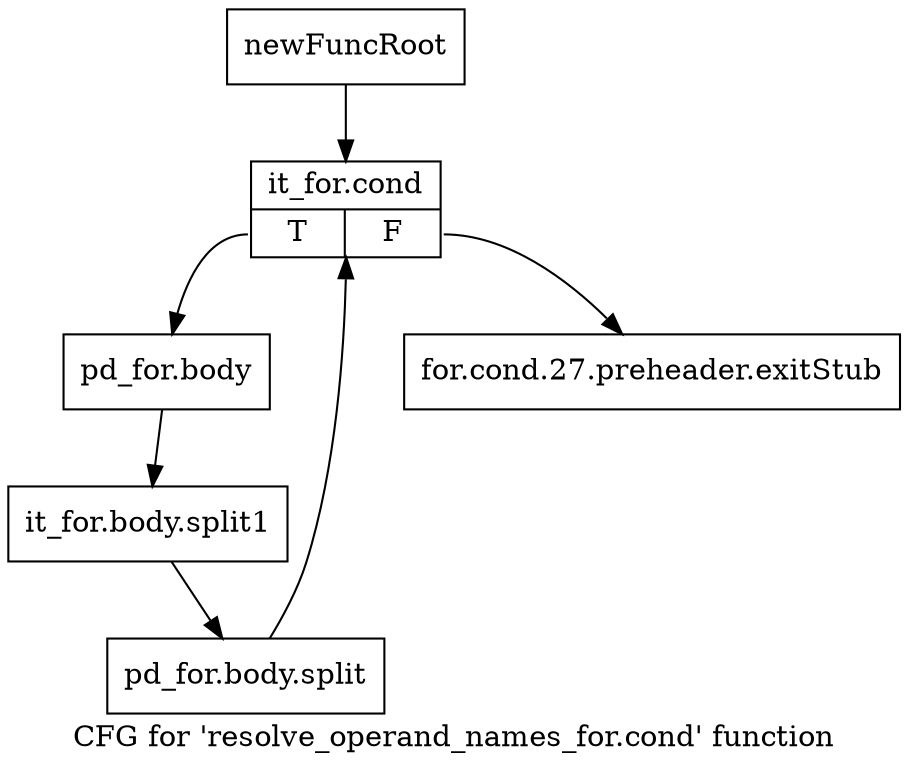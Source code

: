 digraph "CFG for 'resolve_operand_names_for.cond' function" {
	label="CFG for 'resolve_operand_names_for.cond' function";

	Node0xc412230 [shape=record,label="{newFuncRoot}"];
	Node0xc412230 -> Node0xc4126a0;
	Node0xc40ddc0 [shape=record,label="{for.cond.27.preheader.exitStub}"];
	Node0xc4126a0 [shape=record,label="{it_for.cond|{<s0>T|<s1>F}}"];
	Node0xc4126a0:s0 -> Node0xc4126f0;
	Node0xc4126a0:s1 -> Node0xc40ddc0;
	Node0xc4126f0 [shape=record,label="{pd_for.body}"];
	Node0xc4126f0 -> Node0xfd10a20;
	Node0xfd10a20 [shape=record,label="{it_for.body.split1}"];
	Node0xfd10a20 -> Node0xfbed9c0;
	Node0xfbed9c0 [shape=record,label="{pd_for.body.split}"];
	Node0xfbed9c0 -> Node0xc4126a0;
}
